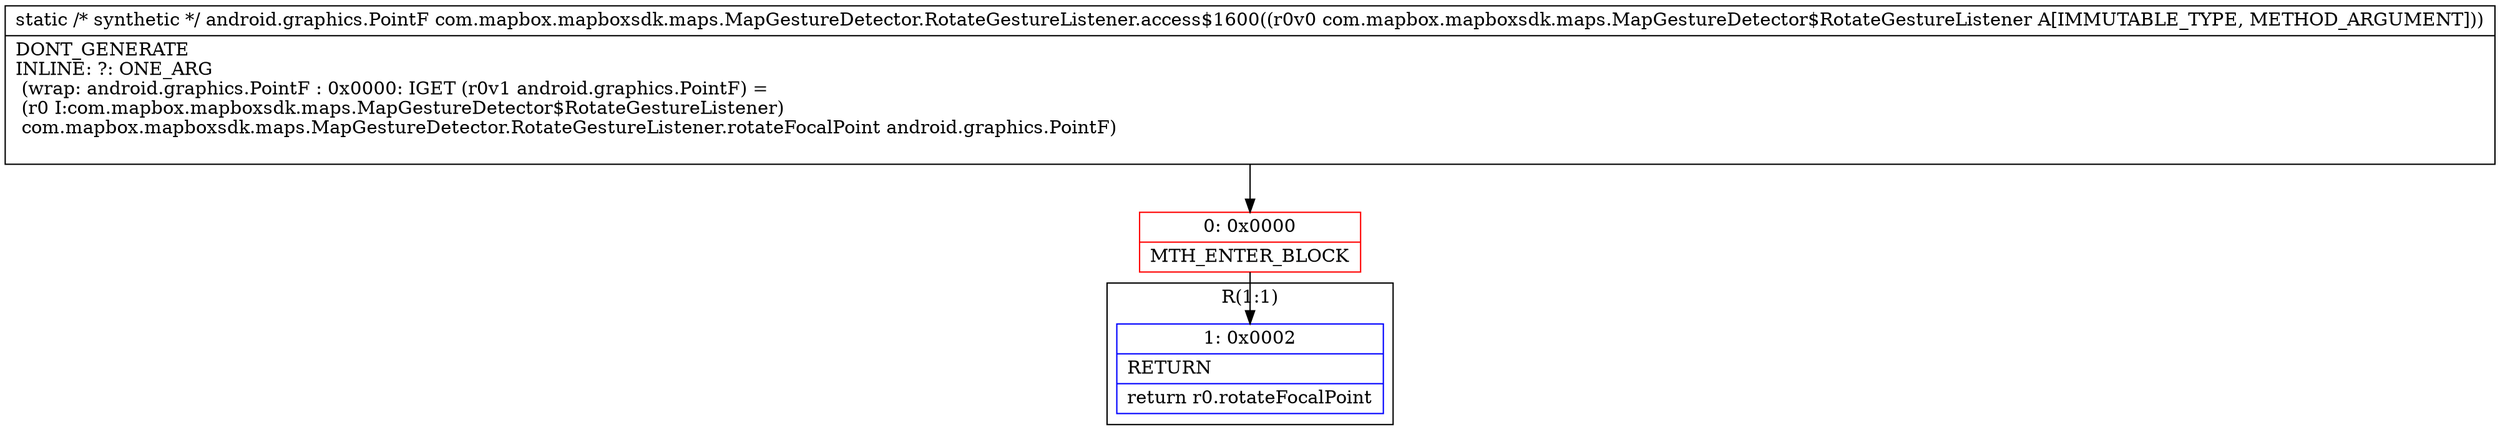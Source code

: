 digraph "CFG forcom.mapbox.mapboxsdk.maps.MapGestureDetector.RotateGestureListener.access$1600(Lcom\/mapbox\/mapboxsdk\/maps\/MapGestureDetector$RotateGestureListener;)Landroid\/graphics\/PointF;" {
subgraph cluster_Region_1596111984 {
label = "R(1:1)";
node [shape=record,color=blue];
Node_1 [shape=record,label="{1\:\ 0x0002|RETURN\l|return r0.rotateFocalPoint\l}"];
}
Node_0 [shape=record,color=red,label="{0\:\ 0x0000|MTH_ENTER_BLOCK\l}"];
MethodNode[shape=record,label="{static \/* synthetic *\/ android.graphics.PointF com.mapbox.mapboxsdk.maps.MapGestureDetector.RotateGestureListener.access$1600((r0v0 com.mapbox.mapboxsdk.maps.MapGestureDetector$RotateGestureListener A[IMMUTABLE_TYPE, METHOD_ARGUMENT]))  | DONT_GENERATE\lINLINE: ?: ONE_ARG  \l  (wrap: android.graphics.PointF : 0x0000: IGET  (r0v1 android.graphics.PointF) = \l  (r0 I:com.mapbox.mapboxsdk.maps.MapGestureDetector$RotateGestureListener)\l com.mapbox.mapboxsdk.maps.MapGestureDetector.RotateGestureListener.rotateFocalPoint android.graphics.PointF)\l\l}"];
MethodNode -> Node_0;
Node_0 -> Node_1;
}

